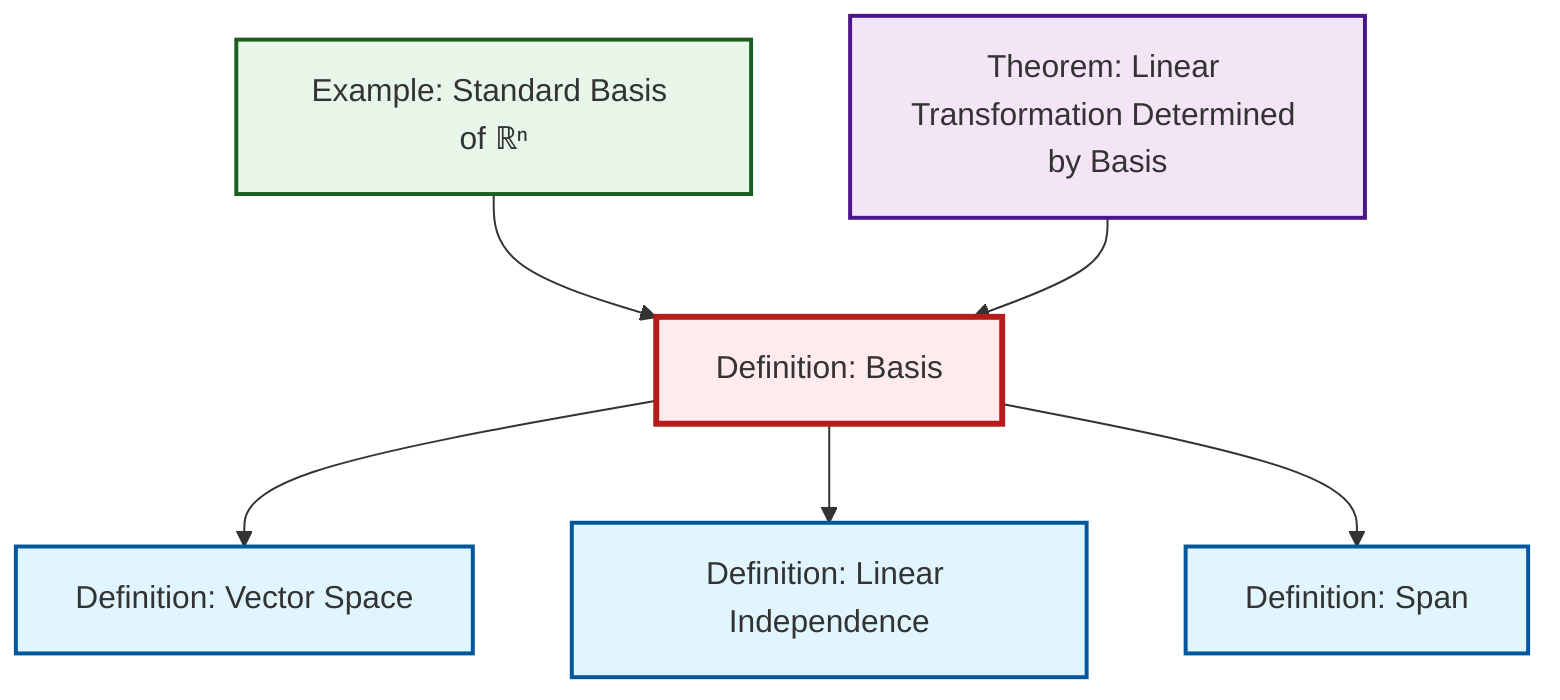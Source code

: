 graph TD
    classDef definition fill:#e1f5fe,stroke:#01579b,stroke-width:2px
    classDef theorem fill:#f3e5f5,stroke:#4a148c,stroke-width:2px
    classDef axiom fill:#fff3e0,stroke:#e65100,stroke-width:2px
    classDef example fill:#e8f5e9,stroke:#1b5e20,stroke-width:2px
    classDef current fill:#ffebee,stroke:#b71c1c,stroke-width:3px
    thm-linear-transformation-basis["Theorem: Linear Transformation Determined by Basis"]:::theorem
    ex-standard-basis-rn["Example: Standard Basis of ℝⁿ"]:::example
    def-vector-space["Definition: Vector Space"]:::definition
    def-span["Definition: Span"]:::definition
    def-linear-independence["Definition: Linear Independence"]:::definition
    def-basis["Definition: Basis"]:::definition
    ex-standard-basis-rn --> def-basis
    def-basis --> def-vector-space
    def-basis --> def-linear-independence
    def-basis --> def-span
    thm-linear-transformation-basis --> def-basis
    class def-basis current